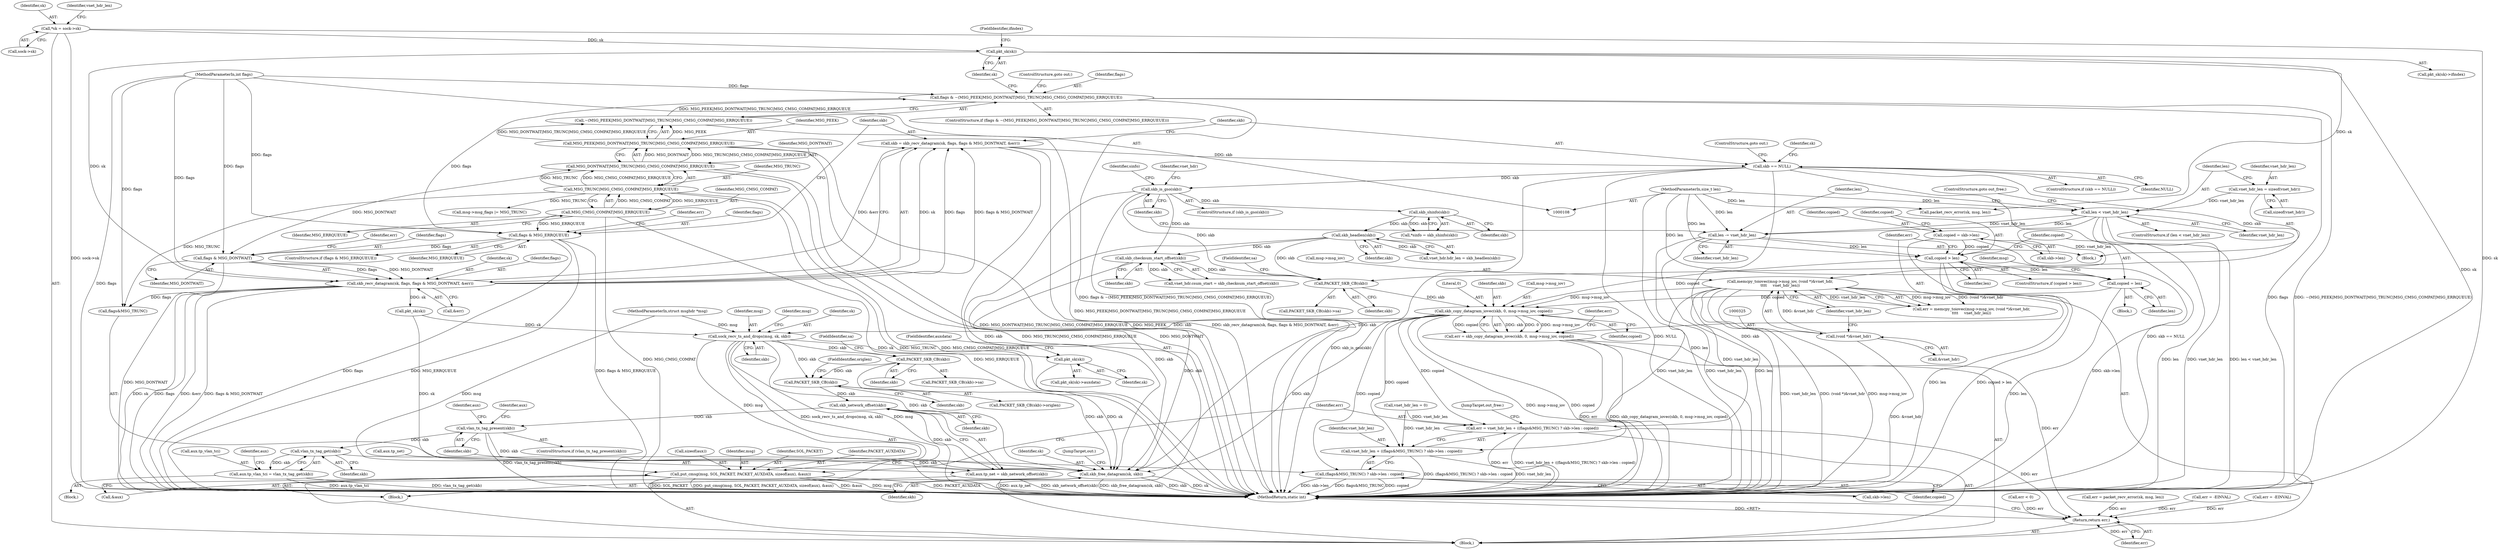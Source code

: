 digraph "0_linux_13fcb7bd322164c67926ffe272846d4860196dc6@API" {
"1000376" [label="(Call,skb_copy_datagram_iovec(skb, 0, msg->msg_iov, copied))"];
"1000339" [label="(Call,PACKET_SKB_CB(skb))"];
"1000309" [label="(Call,skb_checksum_start_offset(skb))"];
"1000222" [label="(Call,skb_headlen(skb))"];
"1000216" [label="(Call,skb_shinfo(skb))"];
"1000210" [label="(Call,skb_is_gso(skb))"];
"1000180" [label="(Call,skb == NULL)"];
"1000169" [label="(Call,skb = skb_recv_datagram(sk, flags, flags & MSG_DONTWAIT, &err))"];
"1000171" [label="(Call,skb_recv_datagram(sk, flags, flags & MSG_DONTWAIT, &err))"];
"1000150" [label="(Call,pkt_sk(sk))"];
"1000116" [label="(Call,*sk = sock->sk)"];
"1000174" [label="(Call,flags & MSG_DONTWAIT)"];
"1000158" [label="(Call,flags & MSG_ERRQUEUE)"];
"1000134" [label="(Call,flags & ~(MSG_PEEK|MSG_DONTWAIT|MSG_TRUNC|MSG_CMSG_COMPAT|MSG_ERRQUEUE))"];
"1000113" [label="(MethodParameterIn,int flags)"];
"1000136" [label="(Call,~(MSG_PEEK|MSG_DONTWAIT|MSG_TRUNC|MSG_CMSG_COMPAT|MSG_ERRQUEUE))"];
"1000137" [label="(Call,MSG_PEEK|MSG_DONTWAIT|MSG_TRUNC|MSG_CMSG_COMPAT|MSG_ERRQUEUE)"];
"1000139" [label="(Call,MSG_DONTWAIT|MSG_TRUNC|MSG_CMSG_COMPAT|MSG_ERRQUEUE)"];
"1000141" [label="(Call,MSG_TRUNC|MSG_CMSG_COMPAT|MSG_ERRQUEUE)"];
"1000143" [label="(Call,MSG_CMSG_COMPAT|MSG_ERRQUEUE)"];
"1000320" [label="(Call,memcpy_toiovec(msg->msg_iov, (void *)&vnet_hdr,\n\t\t\t\t     vnet_hdr_len))"];
"1000324" [label="(Call,(void *)&vnet_hdr)"];
"1000202" [label="(Call,len < vnet_hdr_len)"];
"1000112" [label="(MethodParameterIn,size_t len)"];
"1000197" [label="(Call,vnet_hdr_len = sizeof(vnet_hdr))"];
"1000366" [label="(Call,copied = len)"];
"1000362" [label="(Call,copied > len)"];
"1000356" [label="(Call,copied = skb->len)"];
"1000206" [label="(Call,len -= vnet_hdr_len)"];
"1000374" [label="(Call,err = skb_copy_datagram_iovec(skb, 0, msg->msg_iov, copied))"];
"1000507" [label="(Return,return err;)"];
"1000386" [label="(Call,sock_recv_ts_and_drops(msg, sk, skb))"];
"1000400" [label="(Call,PACKET_SKB_CB(skb))"];
"1000434" [label="(Call,PACKET_SKB_CB(skb))"];
"1000453" [label="(Call,skb_network_offset(skb))"];
"1000449" [label="(Call,aux.tp_net = skb_network_offset(skb))"];
"1000456" [label="(Call,vlan_tx_tag_present(skb))"];
"1000463" [label="(Call,vlan_tx_tag_get(skb))"];
"1000459" [label="(Call,aux.tp_vlan_tci = vlan_tx_tag_get(skb))"];
"1000503" [label="(Call,skb_free_datagram(sk, skb))"];
"1000408" [label="(Call,pkt_sk(sk))"];
"1000482" [label="(Call,put_cmsg(msg, SOL_PACKET, PACKET_AUXDATA, sizeof(aux), &aux))"];
"1000490" [label="(Call,err = vnet_hdr_len + ((flags&MSG_TRUNC) ? skb->len : copied))"];
"1000492" [label="(Call,vnet_hdr_len + ((flags&MSG_TRUNC) ? skb->len : copied))"];
"1000494" [label="(Call,(flags&MSG_TRUNC) ? skb->len : copied)"];
"1000328" [label="(Identifier,vnet_hdr_len)"];
"1000209" [label="(ControlStructure,if (skb_is_gso(skb)))"];
"1000436" [label="(FieldIdentifier,origlen)"];
"1000486" [label="(Call,sizeof(aux))"];
"1000341" [label="(FieldIdentifier,sa)"];
"1000453" [label="(Call,skb_network_offset(skb))"];
"1000402" [label="(FieldIdentifier,sa)"];
"1000384" [label="(Identifier,err)"];
"1000326" [label="(Call,&vnet_hdr)"];
"1000310" [label="(Identifier,skb)"];
"1000494" [label="(Call,(flags&MSG_TRUNC) ? skb->len : copied)"];
"1000208" [label="(Identifier,vnet_hdr_len)"];
"1000139" [label="(Call,MSG_DONTWAIT|MSG_TRUNC|MSG_CMSG_COMPAT|MSG_ERRQUEUE)"];
"1000149" [label="(Call,pkt_sk(sk)->ifindex)"];
"1000136" [label="(Call,~(MSG_PEEK|MSG_DONTWAIT|MSG_TRUNC|MSG_CMSG_COMPAT|MSG_ERRQUEUE))"];
"1000357" [label="(Identifier,copied)"];
"1000152" [label="(FieldIdentifier,ifindex)"];
"1000490" [label="(Call,err = vnet_hdr_len + ((flags&MSG_TRUNC) ? skb->len : copied))"];
"1000160" [label="(Identifier,MSG_ERRQUEUE)"];
"1000162" [label="(Call,err = packet_recv_error(sk, msg, len))"];
"1000375" [label="(Identifier,err)"];
"1000133" [label="(ControlStructure,if (flags & ~(MSG_PEEK|MSG_DONTWAIT|MSG_TRUNC|MSG_CMSG_COMPAT|MSG_ERRQUEUE)))"];
"1000434" [label="(Call,PACKET_SKB_CB(skb))"];
"1000197" [label="(Call,vnet_hdr_len = sizeof(vnet_hdr))"];
"1000358" [label="(Call,skb->len)"];
"1000180" [label="(Call,skb == NULL)"];
"1000111" [label="(MethodParameterIn,struct msghdr *msg)"];
"1000407" [label="(Call,pkt_sk(sk)->auxdata)"];
"1000435" [label="(Identifier,skb)"];
"1000504" [label="(Identifier,sk)"];
"1000356" [label="(Call,copied = skb->len)"];
"1000171" [label="(Call,skb_recv_datagram(sk, flags, flags & MSG_DONTWAIT, &err))"];
"1000172" [label="(Identifier,sk)"];
"1000366" [label="(Call,copied = len)"];
"1000201" [label="(ControlStructure,if (len < vnet_hdr_len))"];
"1000460" [label="(Call,aux.tp_vlan_tci)"];
"1000210" [label="(Call,skb_is_gso(skb))"];
"1000141" [label="(Call,MSG_TRUNC|MSG_CMSG_COMPAT|MSG_ERRQUEUE)"];
"1000401" [label="(Identifier,skb)"];
"1000223" [label="(Identifier,skb)"];
"1000118" [label="(Call,sock->sk)"];
"1000204" [label="(Identifier,vnet_hdr_len)"];
"1000178" [label="(Identifier,err)"];
"1000163" [label="(Identifier,err)"];
"1000145" [label="(Identifier,MSG_ERRQUEUE)"];
"1000114" [label="(Block,)"];
"1000371" [label="(Identifier,msg)"];
"1000186" [label="(Call,pkt_sk(sk))"];
"1000458" [label="(Block,)"];
"1000117" [label="(Identifier,sk)"];
"1000318" [label="(Call,err = memcpy_toiovec(msg->msg_iov, (void *)&vnet_hdr,\n\t\t\t\t     vnet_hdr_len))"];
"1000386" [label="(Call,sock_recv_ts_and_drops(msg, sk, skb))"];
"1000193" [label="(Call,err = -EINVAL)"];
"1000338" [label="(Call,PACKET_SKB_CB(skb)->sa)"];
"1000501" [label="(Identifier,copied)"];
"1000187" [label="(Identifier,sk)"];
"1000456" [label="(Call,vlan_tx_tag_present(skb))"];
"1000449" [label="(Call,aux.tp_net = skb_network_offset(skb))"];
"1000113" [label="(MethodParameterIn,int flags)"];
"1000408" [label="(Call,pkt_sk(sk))"];
"1000455" [label="(ControlStructure,if (vlan_tx_tag_present(skb)))"];
"1000309" [label="(Call,skb_checksum_start_offset(skb))"];
"1000164" [label="(Call,packet_recv_error(sk, msg, len))"];
"1000361" [label="(ControlStructure,if (copied > len))"];
"1000215" [label="(Identifier,sinfo)"];
"1000459" [label="(Call,aux.tp_vlan_tci = vlan_tx_tag_get(skb))"];
"1000181" [label="(Identifier,skb)"];
"1000467" [label="(Identifier,aux)"];
"1000214" [label="(Call,*sinfo = skb_shinfo(skb))"];
"1000144" [label="(Identifier,MSG_CMSG_COMPAT)"];
"1000170" [label="(Identifier,skb)"];
"1000199" [label="(Call,sizeof(vnet_hdr))"];
"1000410" [label="(FieldIdentifier,auxdata)"];
"1000143" [label="(Call,MSG_CMSG_COMPAT|MSG_ERRQUEUE)"];
"1000450" [label="(Call,aux.tp_net)"];
"1000177" [label="(Call,&err)"];
"1000176" [label="(Identifier,MSG_DONTWAIT)"];
"1000463" [label="(Call,vlan_tx_tag_get(skb))"];
"1000483" [label="(Identifier,msg)"];
"1000484" [label="(Identifier,SOL_PACKET)"];
"1000461" [label="(Identifier,aux)"];
"1000129" [label="(Call,err = -EINVAL)"];
"1000376" [label="(Call,skb_copy_datagram_iovec(skb, 0, msg->msg_iov, copied))"];
"1000112" [label="(MethodParameterIn,size_t len)"];
"1000387" [label="(Identifier,msg)"];
"1000126" [label="(Call,vnet_hdr_len = 0)"];
"1000369" [label="(Call,msg->msg_flags |= MSG_TRUNC)"];
"1000134" [label="(Call,flags & ~(MSG_PEEK|MSG_DONTWAIT|MSG_TRUNC|MSG_CMSG_COMPAT|MSG_ERRQUEUE))"];
"1000218" [label="(Call,vnet_hdr.hdr_len = skb_headlen(skb))"];
"1000321" [label="(Call,msg->msg_iov)"];
"1000340" [label="(Identifier,skb)"];
"1000324" [label="(Call,(void *)&vnet_hdr)"];
"1000508" [label="(Identifier,err)"];
"1000457" [label="(Identifier,skb)"];
"1000502" [label="(JumpTarget,out_free:)"];
"1000211" [label="(Identifier,skb)"];
"1000189" [label="(Block,)"];
"1000389" [label="(Identifier,skb)"];
"1000392" [label="(Identifier,msg)"];
"1000485" [label="(Identifier,PACKET_AUXDATA)"];
"1000379" [label="(Call,msg->msg_iov)"];
"1000290" [label="(Identifier,vnet_hdr)"];
"1000159" [label="(Identifier,flags)"];
"1000498" [label="(Call,skb->len)"];
"1000202" [label="(Call,len < vnet_hdr_len)"];
"1000203" [label="(Identifier,len)"];
"1000216" [label="(Call,skb_shinfo(skb))"];
"1000150" [label="(Call,pkt_sk(sk))"];
"1000217" [label="(Identifier,skb)"];
"1000388" [label="(Identifier,sk)"];
"1000116" [label="(Call,*sk = sock->sk)"];
"1000409" [label="(Identifier,sk)"];
"1000169" [label="(Call,skb = skb_recv_datagram(sk, flags, flags & MSG_DONTWAIT, &err))"];
"1000146" [label="(ControlStructure,goto out;)"];
"1000198" [label="(Identifier,vnet_hdr_len)"];
"1000399" [label="(Call,PACKET_SKB_CB(skb)->sa)"];
"1000173" [label="(Identifier,flags)"];
"1000158" [label="(Call,flags & MSG_ERRQUEUE)"];
"1000474" [label="(Identifier,aux)"];
"1000374" [label="(Call,err = skb_copy_datagram_iovec(skb, 0, msg->msg_iov, copied))"];
"1000175" [label="(Identifier,flags)"];
"1000183" [label="(ControlStructure,goto out;)"];
"1000482" [label="(Call,put_cmsg(msg, SOL_PACKET, PACKET_AUXDATA, sizeof(aux), &aux))"];
"1000140" [label="(Identifier,MSG_DONTWAIT)"];
"1000157" [label="(ControlStructure,if (flags & MSG_ERRQUEUE))"];
"1000365" [label="(Block,)"];
"1000378" [label="(Literal,0)"];
"1000433" [label="(Call,PACKET_SKB_CB(skb)->origlen)"];
"1000382" [label="(Identifier,copied)"];
"1000400" [label="(Call,PACKET_SKB_CB(skb))"];
"1000506" [label="(JumpTarget,out:)"];
"1000127" [label="(Identifier,vnet_hdr_len)"];
"1000464" [label="(Identifier,skb)"];
"1000492" [label="(Call,vnet_hdr_len + ((flags&MSG_TRUNC) ? skb->len : copied))"];
"1000505" [label="(Identifier,skb)"];
"1000330" [label="(Call,err < 0)"];
"1000182" [label="(Identifier,NULL)"];
"1000495" [label="(Call,flags&MSG_TRUNC)"];
"1000137" [label="(Call,MSG_PEEK|MSG_DONTWAIT|MSG_TRUNC|MSG_CMSG_COMPAT|MSG_ERRQUEUE)"];
"1000135" [label="(Identifier,flags)"];
"1000411" [label="(Block,)"];
"1000206" [label="(Call,len -= vnet_hdr_len)"];
"1000142" [label="(Identifier,MSG_TRUNC)"];
"1000491" [label="(Identifier,err)"];
"1000454" [label="(Identifier,skb)"];
"1000493" [label="(Identifier,vnet_hdr_len)"];
"1000205" [label="(ControlStructure,goto out_free;)"];
"1000377" [label="(Identifier,skb)"];
"1000151" [label="(Identifier,sk)"];
"1000179" [label="(ControlStructure,if (skb == NULL))"];
"1000367" [label="(Identifier,copied)"];
"1000174" [label="(Call,flags & MSG_DONTWAIT)"];
"1000509" [label="(MethodReturn,static int)"];
"1000488" [label="(Call,&aux)"];
"1000207" [label="(Identifier,len)"];
"1000368" [label="(Identifier,len)"];
"1000364" [label="(Identifier,len)"];
"1000320" [label="(Call,memcpy_toiovec(msg->msg_iov, (void *)&vnet_hdr,\n\t\t\t\t     vnet_hdr_len))"];
"1000138" [label="(Identifier,MSG_PEEK)"];
"1000507" [label="(Return,return err;)"];
"1000362" [label="(Call,copied > len)"];
"1000339" [label="(Call,PACKET_SKB_CB(skb))"];
"1000503" [label="(Call,skb_free_datagram(sk, skb))"];
"1000305" [label="(Call,vnet_hdr.csum_start = skb_checksum_start_offset(skb))"];
"1000363" [label="(Identifier,copied)"];
"1000222" [label="(Call,skb_headlen(skb))"];
"1000376" -> "1000374"  [label="AST: "];
"1000376" -> "1000382"  [label="CFG: "];
"1000377" -> "1000376"  [label="AST: "];
"1000378" -> "1000376"  [label="AST: "];
"1000379" -> "1000376"  [label="AST: "];
"1000382" -> "1000376"  [label="AST: "];
"1000374" -> "1000376"  [label="CFG: "];
"1000376" -> "1000509"  [label="DDG: msg->msg_iov"];
"1000376" -> "1000509"  [label="DDG: copied"];
"1000376" -> "1000374"  [label="DDG: skb"];
"1000376" -> "1000374"  [label="DDG: 0"];
"1000376" -> "1000374"  [label="DDG: msg->msg_iov"];
"1000376" -> "1000374"  [label="DDG: copied"];
"1000339" -> "1000376"  [label="DDG: skb"];
"1000320" -> "1000376"  [label="DDG: msg->msg_iov"];
"1000366" -> "1000376"  [label="DDG: copied"];
"1000362" -> "1000376"  [label="DDG: copied"];
"1000376" -> "1000386"  [label="DDG: skb"];
"1000376" -> "1000490"  [label="DDG: copied"];
"1000376" -> "1000492"  [label="DDG: copied"];
"1000376" -> "1000494"  [label="DDG: copied"];
"1000376" -> "1000503"  [label="DDG: skb"];
"1000339" -> "1000338"  [label="AST: "];
"1000339" -> "1000340"  [label="CFG: "];
"1000340" -> "1000339"  [label="AST: "];
"1000341" -> "1000339"  [label="CFG: "];
"1000309" -> "1000339"  [label="DDG: skb"];
"1000222" -> "1000339"  [label="DDG: skb"];
"1000180" -> "1000339"  [label="DDG: skb"];
"1000210" -> "1000339"  [label="DDG: skb"];
"1000309" -> "1000305"  [label="AST: "];
"1000309" -> "1000310"  [label="CFG: "];
"1000310" -> "1000309"  [label="AST: "];
"1000305" -> "1000309"  [label="CFG: "];
"1000309" -> "1000305"  [label="DDG: skb"];
"1000222" -> "1000309"  [label="DDG: skb"];
"1000210" -> "1000309"  [label="DDG: skb"];
"1000309" -> "1000503"  [label="DDG: skb"];
"1000222" -> "1000218"  [label="AST: "];
"1000222" -> "1000223"  [label="CFG: "];
"1000223" -> "1000222"  [label="AST: "];
"1000218" -> "1000222"  [label="CFG: "];
"1000222" -> "1000218"  [label="DDG: skb"];
"1000216" -> "1000222"  [label="DDG: skb"];
"1000222" -> "1000503"  [label="DDG: skb"];
"1000216" -> "1000214"  [label="AST: "];
"1000216" -> "1000217"  [label="CFG: "];
"1000217" -> "1000216"  [label="AST: "];
"1000214" -> "1000216"  [label="CFG: "];
"1000216" -> "1000214"  [label="DDG: skb"];
"1000210" -> "1000216"  [label="DDG: skb"];
"1000210" -> "1000209"  [label="AST: "];
"1000210" -> "1000211"  [label="CFG: "];
"1000211" -> "1000210"  [label="AST: "];
"1000215" -> "1000210"  [label="CFG: "];
"1000290" -> "1000210"  [label="CFG: "];
"1000210" -> "1000509"  [label="DDG: skb_is_gso(skb)"];
"1000180" -> "1000210"  [label="DDG: skb"];
"1000210" -> "1000503"  [label="DDG: skb"];
"1000180" -> "1000179"  [label="AST: "];
"1000180" -> "1000182"  [label="CFG: "];
"1000181" -> "1000180"  [label="AST: "];
"1000182" -> "1000180"  [label="AST: "];
"1000183" -> "1000180"  [label="CFG: "];
"1000187" -> "1000180"  [label="CFG: "];
"1000180" -> "1000509"  [label="DDG: NULL"];
"1000180" -> "1000509"  [label="DDG: skb"];
"1000180" -> "1000509"  [label="DDG: skb == NULL"];
"1000169" -> "1000180"  [label="DDG: skb"];
"1000180" -> "1000503"  [label="DDG: skb"];
"1000169" -> "1000114"  [label="AST: "];
"1000169" -> "1000171"  [label="CFG: "];
"1000170" -> "1000169"  [label="AST: "];
"1000171" -> "1000169"  [label="AST: "];
"1000181" -> "1000169"  [label="CFG: "];
"1000169" -> "1000509"  [label="DDG: skb_recv_datagram(sk, flags, flags & MSG_DONTWAIT, &err)"];
"1000171" -> "1000169"  [label="DDG: sk"];
"1000171" -> "1000169"  [label="DDG: flags"];
"1000171" -> "1000169"  [label="DDG: flags & MSG_DONTWAIT"];
"1000171" -> "1000169"  [label="DDG: &err"];
"1000171" -> "1000177"  [label="CFG: "];
"1000172" -> "1000171"  [label="AST: "];
"1000173" -> "1000171"  [label="AST: "];
"1000174" -> "1000171"  [label="AST: "];
"1000177" -> "1000171"  [label="AST: "];
"1000171" -> "1000509"  [label="DDG: sk"];
"1000171" -> "1000509"  [label="DDG: flags"];
"1000171" -> "1000509"  [label="DDG: &err"];
"1000171" -> "1000509"  [label="DDG: flags & MSG_DONTWAIT"];
"1000150" -> "1000171"  [label="DDG: sk"];
"1000174" -> "1000171"  [label="DDG: flags"];
"1000174" -> "1000171"  [label="DDG: MSG_DONTWAIT"];
"1000113" -> "1000171"  [label="DDG: flags"];
"1000171" -> "1000186"  [label="DDG: sk"];
"1000171" -> "1000495"  [label="DDG: flags"];
"1000150" -> "1000149"  [label="AST: "];
"1000150" -> "1000151"  [label="CFG: "];
"1000151" -> "1000150"  [label="AST: "];
"1000152" -> "1000150"  [label="CFG: "];
"1000150" -> "1000509"  [label="DDG: sk"];
"1000116" -> "1000150"  [label="DDG: sk"];
"1000150" -> "1000164"  [label="DDG: sk"];
"1000116" -> "1000114"  [label="AST: "];
"1000116" -> "1000118"  [label="CFG: "];
"1000117" -> "1000116"  [label="AST: "];
"1000118" -> "1000116"  [label="AST: "];
"1000127" -> "1000116"  [label="CFG: "];
"1000116" -> "1000509"  [label="DDG: sk"];
"1000116" -> "1000509"  [label="DDG: sock->sk"];
"1000174" -> "1000176"  [label="CFG: "];
"1000175" -> "1000174"  [label="AST: "];
"1000176" -> "1000174"  [label="AST: "];
"1000178" -> "1000174"  [label="CFG: "];
"1000174" -> "1000509"  [label="DDG: MSG_DONTWAIT"];
"1000158" -> "1000174"  [label="DDG: flags"];
"1000113" -> "1000174"  [label="DDG: flags"];
"1000139" -> "1000174"  [label="DDG: MSG_DONTWAIT"];
"1000158" -> "1000157"  [label="AST: "];
"1000158" -> "1000160"  [label="CFG: "];
"1000159" -> "1000158"  [label="AST: "];
"1000160" -> "1000158"  [label="AST: "];
"1000163" -> "1000158"  [label="CFG: "];
"1000170" -> "1000158"  [label="CFG: "];
"1000158" -> "1000509"  [label="DDG: flags"];
"1000158" -> "1000509"  [label="DDG: MSG_ERRQUEUE"];
"1000158" -> "1000509"  [label="DDG: flags & MSG_ERRQUEUE"];
"1000134" -> "1000158"  [label="DDG: flags"];
"1000113" -> "1000158"  [label="DDG: flags"];
"1000143" -> "1000158"  [label="DDG: MSG_ERRQUEUE"];
"1000134" -> "1000133"  [label="AST: "];
"1000134" -> "1000136"  [label="CFG: "];
"1000135" -> "1000134"  [label="AST: "];
"1000136" -> "1000134"  [label="AST: "];
"1000146" -> "1000134"  [label="CFG: "];
"1000151" -> "1000134"  [label="CFG: "];
"1000134" -> "1000509"  [label="DDG: flags & ~(MSG_PEEK|MSG_DONTWAIT|MSG_TRUNC|MSG_CMSG_COMPAT|MSG_ERRQUEUE)"];
"1000134" -> "1000509"  [label="DDG: flags"];
"1000134" -> "1000509"  [label="DDG: ~(MSG_PEEK|MSG_DONTWAIT|MSG_TRUNC|MSG_CMSG_COMPAT|MSG_ERRQUEUE)"];
"1000113" -> "1000134"  [label="DDG: flags"];
"1000136" -> "1000134"  [label="DDG: MSG_PEEK|MSG_DONTWAIT|MSG_TRUNC|MSG_CMSG_COMPAT|MSG_ERRQUEUE"];
"1000113" -> "1000108"  [label="AST: "];
"1000113" -> "1000509"  [label="DDG: flags"];
"1000113" -> "1000495"  [label="DDG: flags"];
"1000136" -> "1000137"  [label="CFG: "];
"1000137" -> "1000136"  [label="AST: "];
"1000136" -> "1000509"  [label="DDG: MSG_PEEK|MSG_DONTWAIT|MSG_TRUNC|MSG_CMSG_COMPAT|MSG_ERRQUEUE"];
"1000137" -> "1000136"  [label="DDG: MSG_PEEK"];
"1000137" -> "1000136"  [label="DDG: MSG_DONTWAIT|MSG_TRUNC|MSG_CMSG_COMPAT|MSG_ERRQUEUE"];
"1000137" -> "1000139"  [label="CFG: "];
"1000138" -> "1000137"  [label="AST: "];
"1000139" -> "1000137"  [label="AST: "];
"1000137" -> "1000509"  [label="DDG: MSG_DONTWAIT|MSG_TRUNC|MSG_CMSG_COMPAT|MSG_ERRQUEUE"];
"1000137" -> "1000509"  [label="DDG: MSG_PEEK"];
"1000139" -> "1000137"  [label="DDG: MSG_DONTWAIT"];
"1000139" -> "1000137"  [label="DDG: MSG_TRUNC|MSG_CMSG_COMPAT|MSG_ERRQUEUE"];
"1000139" -> "1000141"  [label="CFG: "];
"1000140" -> "1000139"  [label="AST: "];
"1000141" -> "1000139"  [label="AST: "];
"1000139" -> "1000509"  [label="DDG: MSG_TRUNC|MSG_CMSG_COMPAT|MSG_ERRQUEUE"];
"1000139" -> "1000509"  [label="DDG: MSG_DONTWAIT"];
"1000141" -> "1000139"  [label="DDG: MSG_TRUNC"];
"1000141" -> "1000139"  [label="DDG: MSG_CMSG_COMPAT|MSG_ERRQUEUE"];
"1000141" -> "1000143"  [label="CFG: "];
"1000142" -> "1000141"  [label="AST: "];
"1000143" -> "1000141"  [label="AST: "];
"1000141" -> "1000509"  [label="DDG: MSG_TRUNC"];
"1000141" -> "1000509"  [label="DDG: MSG_CMSG_COMPAT|MSG_ERRQUEUE"];
"1000143" -> "1000141"  [label="DDG: MSG_CMSG_COMPAT"];
"1000143" -> "1000141"  [label="DDG: MSG_ERRQUEUE"];
"1000141" -> "1000369"  [label="DDG: MSG_TRUNC"];
"1000141" -> "1000495"  [label="DDG: MSG_TRUNC"];
"1000143" -> "1000145"  [label="CFG: "];
"1000144" -> "1000143"  [label="AST: "];
"1000145" -> "1000143"  [label="AST: "];
"1000143" -> "1000509"  [label="DDG: MSG_CMSG_COMPAT"];
"1000143" -> "1000509"  [label="DDG: MSG_ERRQUEUE"];
"1000320" -> "1000318"  [label="AST: "];
"1000320" -> "1000328"  [label="CFG: "];
"1000321" -> "1000320"  [label="AST: "];
"1000324" -> "1000320"  [label="AST: "];
"1000328" -> "1000320"  [label="AST: "];
"1000318" -> "1000320"  [label="CFG: "];
"1000320" -> "1000509"  [label="DDG: vnet_hdr_len"];
"1000320" -> "1000509"  [label="DDG: (void *)&vnet_hdr"];
"1000320" -> "1000509"  [label="DDG: msg->msg_iov"];
"1000320" -> "1000318"  [label="DDG: msg->msg_iov"];
"1000320" -> "1000318"  [label="DDG: (void *)&vnet_hdr"];
"1000320" -> "1000318"  [label="DDG: vnet_hdr_len"];
"1000324" -> "1000320"  [label="DDG: &vnet_hdr"];
"1000202" -> "1000320"  [label="DDG: vnet_hdr_len"];
"1000320" -> "1000490"  [label="DDG: vnet_hdr_len"];
"1000320" -> "1000492"  [label="DDG: vnet_hdr_len"];
"1000324" -> "1000326"  [label="CFG: "];
"1000325" -> "1000324"  [label="AST: "];
"1000326" -> "1000324"  [label="AST: "];
"1000328" -> "1000324"  [label="CFG: "];
"1000324" -> "1000509"  [label="DDG: &vnet_hdr"];
"1000202" -> "1000201"  [label="AST: "];
"1000202" -> "1000204"  [label="CFG: "];
"1000203" -> "1000202"  [label="AST: "];
"1000204" -> "1000202"  [label="AST: "];
"1000205" -> "1000202"  [label="CFG: "];
"1000207" -> "1000202"  [label="CFG: "];
"1000202" -> "1000509"  [label="DDG: len"];
"1000202" -> "1000509"  [label="DDG: vnet_hdr_len"];
"1000202" -> "1000509"  [label="DDG: len < vnet_hdr_len"];
"1000112" -> "1000202"  [label="DDG: len"];
"1000197" -> "1000202"  [label="DDG: vnet_hdr_len"];
"1000202" -> "1000206"  [label="DDG: vnet_hdr_len"];
"1000202" -> "1000206"  [label="DDG: len"];
"1000112" -> "1000108"  [label="AST: "];
"1000112" -> "1000509"  [label="DDG: len"];
"1000112" -> "1000164"  [label="DDG: len"];
"1000112" -> "1000206"  [label="DDG: len"];
"1000112" -> "1000362"  [label="DDG: len"];
"1000112" -> "1000366"  [label="DDG: len"];
"1000197" -> "1000189"  [label="AST: "];
"1000197" -> "1000199"  [label="CFG: "];
"1000198" -> "1000197"  [label="AST: "];
"1000199" -> "1000197"  [label="AST: "];
"1000203" -> "1000197"  [label="CFG: "];
"1000366" -> "1000365"  [label="AST: "];
"1000366" -> "1000368"  [label="CFG: "];
"1000367" -> "1000366"  [label="AST: "];
"1000368" -> "1000366"  [label="AST: "];
"1000371" -> "1000366"  [label="CFG: "];
"1000366" -> "1000509"  [label="DDG: len"];
"1000362" -> "1000366"  [label="DDG: len"];
"1000362" -> "1000361"  [label="AST: "];
"1000362" -> "1000364"  [label="CFG: "];
"1000363" -> "1000362"  [label="AST: "];
"1000364" -> "1000362"  [label="AST: "];
"1000367" -> "1000362"  [label="CFG: "];
"1000375" -> "1000362"  [label="CFG: "];
"1000362" -> "1000509"  [label="DDG: len"];
"1000362" -> "1000509"  [label="DDG: copied > len"];
"1000356" -> "1000362"  [label="DDG: copied"];
"1000206" -> "1000362"  [label="DDG: len"];
"1000356" -> "1000114"  [label="AST: "];
"1000356" -> "1000358"  [label="CFG: "];
"1000357" -> "1000356"  [label="AST: "];
"1000358" -> "1000356"  [label="AST: "];
"1000363" -> "1000356"  [label="CFG: "];
"1000356" -> "1000509"  [label="DDG: skb->len"];
"1000206" -> "1000189"  [label="AST: "];
"1000206" -> "1000208"  [label="CFG: "];
"1000207" -> "1000206"  [label="AST: "];
"1000208" -> "1000206"  [label="AST: "];
"1000211" -> "1000206"  [label="CFG: "];
"1000206" -> "1000509"  [label="DDG: vnet_hdr_len"];
"1000206" -> "1000509"  [label="DDG: len"];
"1000374" -> "1000114"  [label="AST: "];
"1000375" -> "1000374"  [label="AST: "];
"1000384" -> "1000374"  [label="CFG: "];
"1000374" -> "1000509"  [label="DDG: skb_copy_datagram_iovec(skb, 0, msg->msg_iov, copied)"];
"1000374" -> "1000509"  [label="DDG: err"];
"1000374" -> "1000507"  [label="DDG: err"];
"1000507" -> "1000114"  [label="AST: "];
"1000507" -> "1000508"  [label="CFG: "];
"1000508" -> "1000507"  [label="AST: "];
"1000509" -> "1000507"  [label="CFG: "];
"1000507" -> "1000509"  [label="DDG: <RET>"];
"1000508" -> "1000507"  [label="DDG: err"];
"1000129" -> "1000507"  [label="DDG: err"];
"1000330" -> "1000507"  [label="DDG: err"];
"1000490" -> "1000507"  [label="DDG: err"];
"1000162" -> "1000507"  [label="DDG: err"];
"1000193" -> "1000507"  [label="DDG: err"];
"1000386" -> "1000114"  [label="AST: "];
"1000386" -> "1000389"  [label="CFG: "];
"1000387" -> "1000386"  [label="AST: "];
"1000388" -> "1000386"  [label="AST: "];
"1000389" -> "1000386"  [label="AST: "];
"1000392" -> "1000386"  [label="CFG: "];
"1000386" -> "1000509"  [label="DDG: msg"];
"1000386" -> "1000509"  [label="DDG: sock_recv_ts_and_drops(msg, sk, skb)"];
"1000111" -> "1000386"  [label="DDG: msg"];
"1000186" -> "1000386"  [label="DDG: sk"];
"1000386" -> "1000400"  [label="DDG: skb"];
"1000386" -> "1000408"  [label="DDG: sk"];
"1000386" -> "1000434"  [label="DDG: skb"];
"1000386" -> "1000482"  [label="DDG: msg"];
"1000386" -> "1000503"  [label="DDG: skb"];
"1000400" -> "1000399"  [label="AST: "];
"1000400" -> "1000401"  [label="CFG: "];
"1000401" -> "1000400"  [label="AST: "];
"1000402" -> "1000400"  [label="CFG: "];
"1000400" -> "1000434"  [label="DDG: skb"];
"1000400" -> "1000503"  [label="DDG: skb"];
"1000434" -> "1000433"  [label="AST: "];
"1000434" -> "1000435"  [label="CFG: "];
"1000435" -> "1000434"  [label="AST: "];
"1000436" -> "1000434"  [label="CFG: "];
"1000434" -> "1000453"  [label="DDG: skb"];
"1000453" -> "1000449"  [label="AST: "];
"1000453" -> "1000454"  [label="CFG: "];
"1000454" -> "1000453"  [label="AST: "];
"1000449" -> "1000453"  [label="CFG: "];
"1000453" -> "1000449"  [label="DDG: skb"];
"1000453" -> "1000456"  [label="DDG: skb"];
"1000449" -> "1000411"  [label="AST: "];
"1000450" -> "1000449"  [label="AST: "];
"1000457" -> "1000449"  [label="CFG: "];
"1000449" -> "1000509"  [label="DDG: aux.tp_net"];
"1000449" -> "1000509"  [label="DDG: skb_network_offset(skb)"];
"1000456" -> "1000455"  [label="AST: "];
"1000456" -> "1000457"  [label="CFG: "];
"1000457" -> "1000456"  [label="AST: "];
"1000461" -> "1000456"  [label="CFG: "];
"1000474" -> "1000456"  [label="CFG: "];
"1000456" -> "1000509"  [label="DDG: vlan_tx_tag_present(skb)"];
"1000456" -> "1000463"  [label="DDG: skb"];
"1000456" -> "1000503"  [label="DDG: skb"];
"1000463" -> "1000459"  [label="AST: "];
"1000463" -> "1000464"  [label="CFG: "];
"1000464" -> "1000463"  [label="AST: "];
"1000459" -> "1000463"  [label="CFG: "];
"1000463" -> "1000459"  [label="DDG: skb"];
"1000463" -> "1000503"  [label="DDG: skb"];
"1000459" -> "1000458"  [label="AST: "];
"1000460" -> "1000459"  [label="AST: "];
"1000467" -> "1000459"  [label="CFG: "];
"1000459" -> "1000509"  [label="DDG: aux.tp_vlan_tci"];
"1000459" -> "1000509"  [label="DDG: vlan_tx_tag_get(skb)"];
"1000503" -> "1000114"  [label="AST: "];
"1000503" -> "1000505"  [label="CFG: "];
"1000504" -> "1000503"  [label="AST: "];
"1000505" -> "1000503"  [label="AST: "];
"1000506" -> "1000503"  [label="CFG: "];
"1000503" -> "1000509"  [label="DDG: skb_free_datagram(sk, skb)"];
"1000503" -> "1000509"  [label="DDG: skb"];
"1000503" -> "1000509"  [label="DDG: sk"];
"1000186" -> "1000503"  [label="DDG: sk"];
"1000408" -> "1000503"  [label="DDG: sk"];
"1000408" -> "1000407"  [label="AST: "];
"1000408" -> "1000409"  [label="CFG: "];
"1000409" -> "1000408"  [label="AST: "];
"1000410" -> "1000408"  [label="CFG: "];
"1000482" -> "1000411"  [label="AST: "];
"1000482" -> "1000488"  [label="CFG: "];
"1000483" -> "1000482"  [label="AST: "];
"1000484" -> "1000482"  [label="AST: "];
"1000485" -> "1000482"  [label="AST: "];
"1000486" -> "1000482"  [label="AST: "];
"1000488" -> "1000482"  [label="AST: "];
"1000491" -> "1000482"  [label="CFG: "];
"1000482" -> "1000509"  [label="DDG: &aux"];
"1000482" -> "1000509"  [label="DDG: msg"];
"1000482" -> "1000509"  [label="DDG: PACKET_AUXDATA"];
"1000482" -> "1000509"  [label="DDG: SOL_PACKET"];
"1000482" -> "1000509"  [label="DDG: put_cmsg(msg, SOL_PACKET, PACKET_AUXDATA, sizeof(aux), &aux)"];
"1000111" -> "1000482"  [label="DDG: msg"];
"1000490" -> "1000114"  [label="AST: "];
"1000490" -> "1000492"  [label="CFG: "];
"1000491" -> "1000490"  [label="AST: "];
"1000492" -> "1000490"  [label="AST: "];
"1000502" -> "1000490"  [label="CFG: "];
"1000490" -> "1000509"  [label="DDG: err"];
"1000490" -> "1000509"  [label="DDG: vnet_hdr_len + ((flags&MSG_TRUNC) ? skb->len : copied)"];
"1000126" -> "1000490"  [label="DDG: vnet_hdr_len"];
"1000492" -> "1000494"  [label="CFG: "];
"1000493" -> "1000492"  [label="AST: "];
"1000494" -> "1000492"  [label="AST: "];
"1000492" -> "1000509"  [label="DDG: (flags&MSG_TRUNC) ? skb->len : copied"];
"1000492" -> "1000509"  [label="DDG: vnet_hdr_len"];
"1000126" -> "1000492"  [label="DDG: vnet_hdr_len"];
"1000494" -> "1000498"  [label="CFG: "];
"1000494" -> "1000501"  [label="CFG: "];
"1000495" -> "1000494"  [label="AST: "];
"1000498" -> "1000494"  [label="AST: "];
"1000501" -> "1000494"  [label="AST: "];
"1000494" -> "1000509"  [label="DDG: skb->len"];
"1000494" -> "1000509"  [label="DDG: flags&MSG_TRUNC"];
"1000494" -> "1000509"  [label="DDG: copied"];
}
